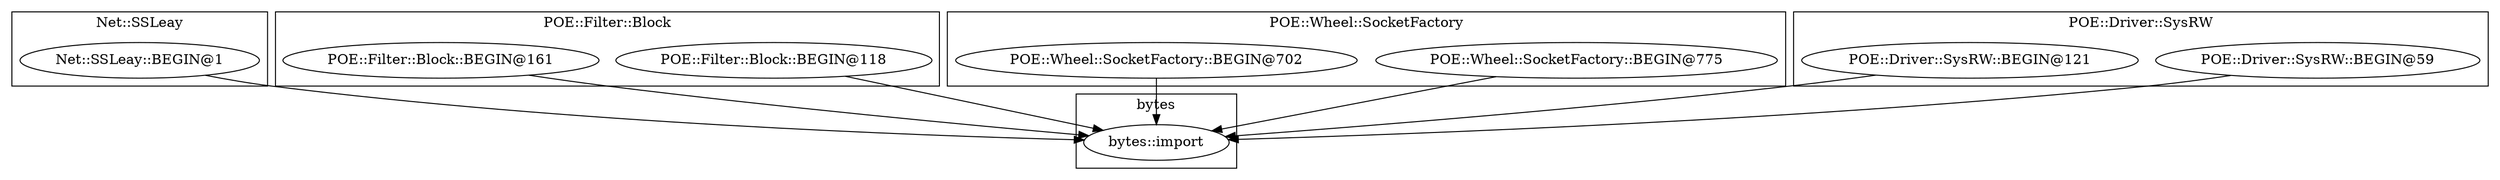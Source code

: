 digraph {
graph [overlap=false]
subgraph cluster_Net_SSLeay {
	label="Net::SSLeay";
	"Net::SSLeay::BEGIN@1";
}
subgraph cluster_POE_Filter_Block {
	label="POE::Filter::Block";
	"POE::Filter::Block::BEGIN@118";
	"POE::Filter::Block::BEGIN@161";
}
subgraph cluster_POE_Wheel_SocketFactory {
	label="POE::Wheel::SocketFactory";
	"POE::Wheel::SocketFactory::BEGIN@775";
	"POE::Wheel::SocketFactory::BEGIN@702";
}
subgraph cluster_bytes {
	label="bytes";
	"bytes::import";
}
subgraph cluster_POE_Driver_SysRW {
	label="POE::Driver::SysRW";
	"POE::Driver::SysRW::BEGIN@59";
	"POE::Driver::SysRW::BEGIN@121";
}
"Net::SSLeay::BEGIN@1" -> "bytes::import";
"POE::Wheel::SocketFactory::BEGIN@775" -> "bytes::import";
"POE::Driver::SysRW::BEGIN@121" -> "bytes::import";
"POE::Driver::SysRW::BEGIN@59" -> "bytes::import";
"POE::Wheel::SocketFactory::BEGIN@702" -> "bytes::import";
"POE::Filter::Block::BEGIN@161" -> "bytes::import";
"POE::Filter::Block::BEGIN@118" -> "bytes::import";
}
